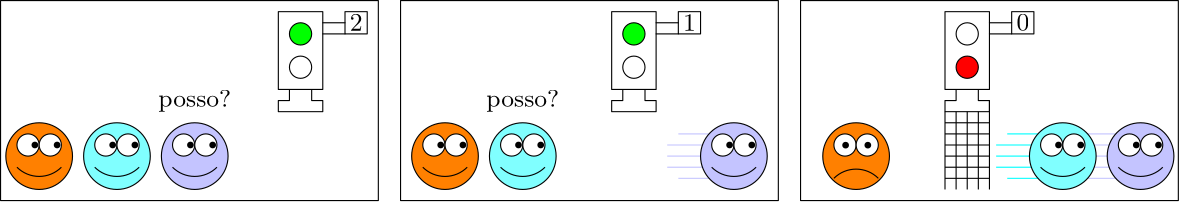 <?xml version="1.0"?>
<!DOCTYPE ipe SYSTEM "ipe.dtd">
<ipe version="70218" creator="Ipe 7.2.28">
<info created="D:20241101171227" modified="D:20241103131721"/>
<ipestyle name="basic">
<symbol name="arrow/arc(spx)">
<path stroke="sym-stroke" fill="sym-stroke" pen="sym-pen">
0 0 m
-1 0.333 l
-1 -0.333 l
h
</path>
</symbol>
<symbol name="arrow/farc(spx)">
<path stroke="sym-stroke" fill="white" pen="sym-pen">
0 0 m
-1 0.333 l
-1 -0.333 l
h
</path>
</symbol>
<symbol name="arrow/ptarc(spx)">
<path stroke="sym-stroke" fill="sym-stroke" pen="sym-pen">
0 0 m
-1 0.333 l
-0.8 0 l
-1 -0.333 l
h
</path>
</symbol>
<symbol name="arrow/fptarc(spx)">
<path stroke="sym-stroke" fill="white" pen="sym-pen">
0 0 m
-1 0.333 l
-0.8 0 l
-1 -0.333 l
h
</path>
</symbol>
<symbol name="mark/circle(sx)" transformations="translations">
<path fill="sym-stroke">
0.6 0 0 0.6 0 0 e
0.4 0 0 0.4 0 0 e
</path>
</symbol>
<symbol name="mark/disk(sx)" transformations="translations">
<path fill="sym-stroke">
0.6 0 0 0.6 0 0 e
</path>
</symbol>
<symbol name="mark/fdisk(sfx)" transformations="translations">
<group>
<path fill="sym-fill">
0.5 0 0 0.5 0 0 e
</path>
<path fill="sym-stroke" fillrule="eofill">
0.6 0 0 0.6 0 0 e
0.4 0 0 0.4 0 0 e
</path>
</group>
</symbol>
<symbol name="mark/box(sx)" transformations="translations">
<path fill="sym-stroke" fillrule="eofill">
-0.6 -0.6 m
0.6 -0.6 l
0.6 0.6 l
-0.6 0.6 l
h
-0.4 -0.4 m
0.4 -0.4 l
0.4 0.4 l
-0.4 0.4 l
h
</path>
</symbol>
<symbol name="mark/square(sx)" transformations="translations">
<path fill="sym-stroke">
-0.6 -0.6 m
0.6 -0.6 l
0.6 0.6 l
-0.6 0.6 l
h
</path>
</symbol>
<symbol name="mark/fsquare(sfx)" transformations="translations">
<group>
<path fill="sym-fill">
-0.5 -0.5 m
0.5 -0.5 l
0.5 0.5 l
-0.5 0.5 l
h
</path>
<path fill="sym-stroke" fillrule="eofill">
-0.6 -0.6 m
0.6 -0.6 l
0.6 0.6 l
-0.6 0.6 l
h
-0.4 -0.4 m
0.4 -0.4 l
0.4 0.4 l
-0.4 0.4 l
h
</path>
</group>
</symbol>
<symbol name="mark/cross(sx)" transformations="translations">
<group>
<path fill="sym-stroke">
-0.43 -0.57 m
0.57 0.43 l
0.43 0.57 l
-0.57 -0.43 l
h
</path>
<path fill="sym-stroke">
-0.43 0.57 m
0.57 -0.43 l
0.43 -0.57 l
-0.57 0.43 l
h
</path>
</group>
</symbol>
<symbol name="arrow/fnormal(spx)">
<path stroke="sym-stroke" fill="white" pen="sym-pen">
0 0 m
-1 0.333 l
-1 -0.333 l
h
</path>
</symbol>
<symbol name="arrow/pointed(spx)">
<path stroke="sym-stroke" fill="sym-stroke" pen="sym-pen">
0 0 m
-1 0.333 l
-0.8 0 l
-1 -0.333 l
h
</path>
</symbol>
<symbol name="arrow/fpointed(spx)">
<path stroke="sym-stroke" fill="white" pen="sym-pen">
0 0 m
-1 0.333 l
-0.8 0 l
-1 -0.333 l
h
</path>
</symbol>
<symbol name="arrow/linear(spx)">
<path stroke="sym-stroke" pen="sym-pen">
-1 0.333 m
0 0 l
-1 -0.333 l
</path>
</symbol>
<symbol name="arrow/fdouble(spx)">
<path stroke="sym-stroke" fill="white" pen="sym-pen">
0 0 m
-1 0.333 l
-1 -0.333 l
h
-1 0 m
-2 0.333 l
-2 -0.333 l
h
</path>
</symbol>
<symbol name="arrow/double(spx)">
<path stroke="sym-stroke" fill="sym-stroke" pen="sym-pen">
0 0 m
-1 0.333 l
-1 -0.333 l
h
-1 0 m
-2 0.333 l
-2 -0.333 l
h
</path>
</symbol>
<symbol name="arrow/mid-normal(spx)">
<path stroke="sym-stroke" fill="sym-stroke" pen="sym-pen">
0.5 0 m
-0.5 0.333 l
-0.5 -0.333 l
h
</path>
</symbol>
<symbol name="arrow/mid-fnormal(spx)">
<path stroke="sym-stroke" fill="white" pen="sym-pen">
0.5 0 m
-0.5 0.333 l
-0.5 -0.333 l
h
</path>
</symbol>
<symbol name="arrow/mid-pointed(spx)">
<path stroke="sym-stroke" fill="sym-stroke" pen="sym-pen">
0.5 0 m
-0.5 0.333 l
-0.3 0 l
-0.5 -0.333 l
h
</path>
</symbol>
<symbol name="arrow/mid-fpointed(spx)">
<path stroke="sym-stroke" fill="white" pen="sym-pen">
0.5 0 m
-0.5 0.333 l
-0.3 0 l
-0.5 -0.333 l
h
</path>
</symbol>
<symbol name="arrow/mid-double(spx)">
<path stroke="sym-stroke" fill="sym-stroke" pen="sym-pen">
1 0 m
0 0.333 l
0 -0.333 l
h
0 0 m
-1 0.333 l
-1 -0.333 l
h
</path>
</symbol>
<symbol name="arrow/mid-fdouble(spx)">
<path stroke="sym-stroke" fill="white" pen="sym-pen">
1 0 m
0 0.333 l
0 -0.333 l
h
0 0 m
-1 0.333 l
-1 -0.333 l
h
</path>
</symbol>
<anglesize name="22.5 deg" value="22.5"/>
<anglesize name="30 deg" value="30"/>
<anglesize name="45 deg" value="45"/>
<anglesize name="60 deg" value="60"/>
<anglesize name="90 deg" value="90"/>
<arrowsize name="large" value="10"/>
<arrowsize name="small" value="5"/>
<arrowsize name="tiny" value="3"/>
<color name="blue" value="0 0 1"/>
<color name="brown" value="0.647 0.165 0.165"/>
<color name="darkblue" value="0 0 0.545"/>
<color name="darkcyan" value="0 0.545 0.545"/>
<color name="darkgray" value="0.663"/>
<color name="darkgreen" value="0 0.392 0"/>
<color name="darkmagenta" value="0.545 0 0.545"/>
<color name="darkorange" value="1 0.549 0"/>
<color name="darkred" value="0.545 0 0"/>
<color name="gold" value="1 0.843 0"/>
<color name="gray" value="0.745"/>
<color name="green" value="0 1 0"/>
<color name="lightblue" value="0.678 0.847 0.902"/>
<color name="lightcyan" value="0.878 1 1"/>
<color name="lightgray" value="0.827"/>
<color name="lightgreen" value="0.565 0.933 0.565"/>
<color name="lightyellow" value="1 1 0.878"/>
<color name="navy" value="0 0 0.502"/>
<color name="orange" value="1 0.647 0"/>
<color name="pink" value="1 0.753 0.796"/>
<color name="purple" value="0.627 0.125 0.941"/>
<color name="red" value="1 0 0"/>
<color name="seagreen" value="0.18 0.545 0.341"/>
<color name="turquoise" value="0.251 0.878 0.816"/>
<color name="violet" value="0.933 0.51 0.933"/>
<color name="yellow" value="1 1 0"/>
<dashstyle name="dash dot dotted" value="[4 2 1 2 1 2] 0"/>
<dashstyle name="dash dotted" value="[4 2 1 2] 0"/>
<dashstyle name="dashed" value="[4] 0"/>
<dashstyle name="dotted" value="[1 3] 0"/>
<gridsize name="10 pts (~3.5 mm)" value="10"/>
<gridsize name="14 pts (~5 mm)" value="14"/>
<gridsize name="16 pts (~6 mm)" value="16"/>
<gridsize name="20 pts (~7 mm)" value="20"/>
<gridsize name="28 pts (~10 mm)" value="28"/>
<gridsize name="32 pts (~12 mm)" value="32"/>
<gridsize name="4 pts" value="4"/>
<gridsize name="56 pts (~20 mm)" value="56"/>
<gridsize name="8 pts (~3 mm)" value="8"/>
<opacity name="10%" value="0.1"/>
<opacity name="30%" value="0.3"/>
<opacity name="50%" value="0.5"/>
<opacity name="75%" value="0.75"/>
<pen name="fat" value="1.2"/>
<pen name="heavier" value="0.8"/>
<pen name="ultrafat" value="2"/>
<symbolsize name="large" value="5"/>
<symbolsize name="small" value="2"/>
<symbolsize name="tiny" value="1.1"/>
<textsize name="Huge" value="\Huge"/>
<textsize name="LARGE" value="\LARGE"/>
<textsize name="Large" value="\Large"/>
<textsize name="footnote" value="\footnotesize"/>
<textsize name="huge" value="\huge"/>
<textsize name="large" value="\large"/>
<textsize name="script" value="\scriptsize"/>
<textsize name="small" value="\small"/>
<textsize name="tiny" value="\tiny"/>
<textstyle name="center" begin="\begin{center}" end="\end{center}"/>
<textstyle name="item" begin="\begin{itemize}\item{}" end="\end{itemize}"/>
<textstyle name="itemize" begin="\begin{itemize}" end="\end{itemize}"/>
<tiling name="falling" angle="-60" step="4" width="1"/>
<tiling name="rising" angle="30" step="4" width="1"/>
</ipestyle>
<page>
<layer name="alpha"/>
<view layers="alpha" active="alpha"/>
<path layer="alpha" matrix="1 0 0 1 56 0" stroke="black" fill="0.502 1 1">
12 0 0 12 168 744 e
</path>
<path matrix="1 0 0 1 56 0" stroke="black">
176 740 m
11.3137 0 0 -11.3137 168 748 160 740 a
</path>
<path matrix="1 0 0 1 56 0" stroke="black" fill="white">
4 0 0 4 164 748 e
</path>
<path matrix="1 0 0 1 56 0" stroke="black" fill="white">
4 0 0 4 172 748 e
</path>
<use matrix="1 0 0 1 58.459 0" name="mark/disk(sx)" pos="164 748" size="small" stroke="black"/>
<use matrix="1 0 0 1 58.459 0" name="mark/disk(sx)" pos="172 748" size="small" stroke="black"/>
<path matrix="1 0 0 1 12 0" stroke="black" fill="0 1 0">
4 0 0 4 252 788 e
</path>
<path matrix="1 0 0 1 12 0" stroke="black">
4 0 0 4 252 776 e
</path>
<path matrix="1 0 0 1 12 0" stroke="black">
244 796 m
244 768 l
260 768 l
260 796 l
h
</path>
<path matrix="1 0 0 1 12 0" stroke="black">
248 768 m
248 764 l
244 764 l
244 760 l
260 760 l
260 764 l
256 764 l
256 768 l
</path>
<text matrix="1 0 0 1 12 0" transformations="translations" pos="272 792" stroke="black" type="label" width="4.608" height="5.778" depth="0" halign="center" valign="center" size="small">1</text>
<path matrix="1 0 0 1 12 0" stroke="black">
268 796 m
268 788 l
276 788 l
276 796 l
h
</path>
<path matrix="1 0 0 1 12 0" stroke="black">
268 792 m
268 792 l
260 792 l
260 792 l
h
</path>
<path matrix="1 0 0 1 12 0" stroke="black">
260 788 m
260 788 l
268 788 l
268 788 l
h
</path>
<text matrix="1 0 0 1 -48 -28" transformations="translations" pos="272 792" stroke="black" type="label" width="26.213" height="6.23" depth="1.74" halign="center" valign="center" size="small">posso?</text>
<path matrix="1 0 0 1 28 0" stroke="black" fill="1 0.502 0">
12 0 0 12 168 744 e
</path>
<path matrix="1 0 0 1 28 0" stroke="black">
176 740 m
11.3137 0 0 -11.3137 168 748 160 740 a
</path>
<path matrix="1 0 0 1 28 0" stroke="black" fill="white">
4 0 0 4 164 748 e
</path>
<path matrix="1 0 0 1 28 0" stroke="black" fill="white">
4 0 0 4 172 748 e
</path>
<use matrix="1 0 0 1 30.459 0" name="mark/disk(sx)" pos="164 748" size="small" stroke="black"/>
<use matrix="1 0 0 1 30.459 0" name="mark/disk(sx)" pos="172 748" size="small" stroke="black"/>
<path matrix="1 0 0 1 176 0" stroke="black" fill="1 0.502 0">
12 0 0 12 168 744 e
</path>
<path matrix="1 0 0 1 176 0" stroke="black" fill="white">
4 0 0 4 164 748 e
</path>
<path matrix="1 0 0 1 176 0" stroke="black" fill="white">
4 0 0 4 172 748 e
</path>
<use matrix="1 0 0 1 176.22 -0.0607075" name="mark/disk(sx)" pos="164 748" size="small" stroke="black"/>
<use matrix="1 0 0 1 176.22 -0.0607075" name="mark/disk(sx)" pos="172 748" size="small" stroke="black"/>
<path matrix="1 0 0 1 132 0" stroke="black">
4 0 0 4 252 788 e
</path>
<path matrix="1 0 0 1 132 0" stroke="black" fill="1 0 0">
4 0 0 4 252 776 e
</path>
<path matrix="1 0 0 1 132 0" stroke="black">
244 796 m
244 768 l
260 768 l
260 796 l
h
</path>
<path matrix="1 0 0 1 132 0" stroke="black">
248 768 m
248 764 l
244 764 l
244 760 l
260 760 l
260 764 l
256 764 l
256 768 l
</path>
<text matrix="1 0 0 1 132 0" transformations="translations" pos="272 792" stroke="black" type="label" width="4.608" height="5.778" depth="0" halign="center" valign="center" size="small">0</text>
<path matrix="1 0 0 1 132 0" stroke="black">
268 796 m
268 788 l
276 788 l
276 796 l
h
</path>
<path matrix="1 0 0 1 132 0" stroke="black">
268 792 m
268 792 l
260 792 l
260 792 l
h
</path>
<path matrix="1 0 0 1 132 0" stroke="black">
260 788 m
260 788 l
268 788 l
268 788 l
h
</path>
<path matrix="1 0 0 1 -72 0" stroke="black" fill="1 0 0">
448 760 m
448 732 l
</path>
<path matrix="1 0 0 1 -72 0" stroke="black" fill="1 0 0">
452 760 m
452 732 l
</path>
<path matrix="1 0 0 1 -72 0" stroke="black" fill="1 0 0">
456 760 m
456 732 l
</path>
<path matrix="1 0 0 1 -72 0" stroke="black" fill="1 0 0">
460 760 m
460 732 l
</path>
<path matrix="1 0 0 1 -72 0" stroke="black" fill="1 0 0">
464 764 m
464 732 l
</path>
<path matrix="1 0 0 1 -72 0" stroke="black" fill="1 0 0">
464 736 m
448 736 l
</path>
<path matrix="1 0 0 1 -72 0" stroke="black" fill="1 0 0">
448 740 m
464 740 l
</path>
<path matrix="1 0 0 1 -72 8" stroke="black" fill="1 0 0">
464 736 m
448 736 l
</path>
<path matrix="1 0 0 1 -72 8" stroke="black" fill="1 0 0">
448 740 m
464 740 l
</path>
<path matrix="1 0 0 1 -72 16" stroke="black" fill="1 0 0">
464 736 m
448 736 l
</path>
<path matrix="1 0 0 1 -72 16" stroke="black" fill="1 0 0">
448 740 m
464 740 l
</path>
<path matrix="1 0 0 1 -72 -4" stroke="black" opacity="50%" stroke-opacity="opaque">
408 740 m
11.3137 0 0 -11.3137 416 732 424 740 a
</path>
<path matrix="1 0 0 1 36 0" stroke="black" opacity="50%" stroke-opacity="opaque">
144 728 m
144 800 l
280 800 l
280 728 l
h
</path>
<path matrix="1 0 0 1 180 0" stroke="black" opacity="50%" stroke-opacity="opaque">
144 728 m
144 800 l
280 800 l
280 728 l
h
</path>
<path matrix="1 0 0 1 -62.0978 0" stroke="black" fill="0.769 0.769 1">
12 0 0 12 168 744 e
</path>
<path matrix="1 0 0 1 -62.0978 0" stroke="black">
176 740 m
11.3137 0 0 -11.3137 168 748 160 740 a
</path>
<path matrix="1 0 0 1 -62.0978 0" stroke="black" fill="white">
4 0 0 4 164 748 e
</path>
<path matrix="1 0 0 1 -62.0978 0" stroke="black" fill="white">
4 0 0 4 172 748 e
</path>
<use matrix="1 0 0 1 -59.6388 0" name="mark/disk(sx)" pos="164 748" size="small" stroke="black"/>
<use matrix="1 0 0 1 -59.6388 0" name="mark/disk(sx)" pos="172 748" size="small" stroke="black"/>
<path matrix="1 0 0 1 -108 0" stroke="black" fill="0 1 0">
4 0 0 4 252 788 e
</path>
<path matrix="1 0 0 1 -108 0" stroke="black">
4 0 0 4 252 776 e
</path>
<path matrix="1 0 0 1 -108 0" stroke="black">
244 796 m
244 768 l
260 768 l
260 796 l
h
</path>
<path matrix="1 0 0 1 -108 0" stroke="black">
248 768 m
248 764 l
244 764 l
244 760 l
260 760 l
260 764 l
256 764 l
256 768 l
</path>
<text matrix="1 0 0 1 -108 0" transformations="translations" pos="272 792" stroke="black" type="label" width="4.608" height="5.778" depth="0" halign="center" valign="center" size="small">2</text>
<path matrix="1 0 0 1 -108 0" stroke="black">
268 796 m
268 788 l
276 788 l
276 796 l
h
</path>
<path matrix="1 0 0 1 -108 0" stroke="black">
268 792 m
268 792 l
260 792 l
260 792 l
h
</path>
<path matrix="1 0 0 1 -108 0" stroke="black">
260 788 m
260 788 l
268 788 l
268 788 l
h
</path>
<text matrix="1 0 0 1 -166.098 -28" transformations="translations" pos="272 792" stroke="black" type="label" width="26.213" height="6.23" depth="1.74" halign="center" valign="center" size="small">posso?</text>
<path matrix="1 0 0 1 -90.0978 0" stroke="black" fill="0.502 1 1">
12 0 0 12 168 744 e
</path>
<path matrix="1 0 0 1 -90.0978 0" stroke="black">
176 740 m
11.3137 0 0 -11.3137 168 748 160 740 a
</path>
<path matrix="1 0 0 1 -90.0978 0" stroke="black" fill="white">
4 0 0 4 164 748 e
</path>
<path matrix="1 0 0 1 -90.0978 0" stroke="black" fill="white">
4 0 0 4 172 748 e
</path>
<use matrix="1 0 0 1 -87.6388 0" name="mark/disk(sx)" pos="164 748" size="small" stroke="black"/>
<use matrix="1 0 0 1 -87.6388 0" name="mark/disk(sx)" pos="172 748" size="small" stroke="black"/>
<path matrix="1 0 0 1 -118.098 0" stroke="black" fill="1 0.502 0">
12 0 0 12 168 744 e
</path>
<path matrix="1 0 0 1 -118.098 0" stroke="black">
176 740 m
11.3137 0 0 -11.3137 168 748 160 740 a
</path>
<path matrix="1 0 0 1 -118.098 0" stroke="black" fill="white">
4 0 0 4 164 748 e
</path>
<path matrix="1 0 0 1 -118.098 0" stroke="black" fill="white">
4 0 0 4 172 748 e
</path>
<use matrix="1 0 0 1 -115.639 0" name="mark/disk(sx)" pos="164 748" size="small" stroke="black"/>
<use matrix="1 0 0 1 -115.639 0" name="mark/disk(sx)" pos="172 748" size="small" stroke="black"/>
<path matrix="1 0 0 1 -108 0" stroke="black" opacity="50%" stroke-opacity="opaque">
144 728 m
144 800 l
280 800 l
280 728 l
h
</path>
<path matrix="1 0 0 1 18.4027 0" stroke="0.769 0.769 1" opacity="50%" stroke-opacity="opaque">
428 752 m
408 752 l
</path>
<path matrix="1 0 0 1 14.4027 0" stroke="0.769 0.769 1" opacity="50%" stroke-opacity="opaque">
428 748 m
408 748 l
</path>
<path matrix="1 0 0 1 14.4027 0" stroke="0.769 0.769 1" opacity="50%" stroke-opacity="opaque">
424 744 m
408 744 l
</path>
<path matrix="1 0 0 1 14.4027 0" stroke="0.769 0.769 1" opacity="50%" stroke-opacity="opaque">
424 740 m
408 740 l
</path>
<path matrix="1 0 0 1 14.4027 0" stroke="0.769 0.769 1" opacity="50%" stroke-opacity="opaque">
428 736 m
412 736 l
</path>
<path matrix="1 0 0 1 278.403 0" stroke="black" fill="0.769 0.769 1">
12 0 0 12 168 744 e
</path>
<path matrix="1 0 0 1 278.403 0" stroke="black">
176 740 m
11.3137 0 0 -11.3137 168 748 160 740 a
</path>
<path matrix="1 0 0 1 278.403 0" stroke="black" fill="white">
4 0 0 4 164 748 e
</path>
<path matrix="1 0 0 1 278.403 0" stroke="black" fill="white">
4 0 0 4 172 748 e
</path>
<use matrix="1 0 0 1 280.862 0" name="mark/disk(sx)" pos="164 748" size="small" stroke="black"/>
<use matrix="1 0 0 1 280.862 0" name="mark/disk(sx)" pos="172 748" size="small" stroke="black"/>
<path matrix="1 0 0 1 -9.59733 0" stroke="0 1 1" opacity="50%" stroke-opacity="opaque">
428 752 m
408 752 l
</path>
<path matrix="1 0 0 1 -13.5973 0" stroke="0 1 1" opacity="50%" stroke-opacity="opaque">
428 748 m
408 748 l
</path>
<path matrix="1 0 0 1 -13.5973 0" stroke="0 1 1" opacity="50%" stroke-opacity="opaque">
424 744 m
408 744 l
</path>
<path matrix="1 0 0 1 -13.5973 0" stroke="0 1 1" opacity="50%" stroke-opacity="opaque">
424 740 m
408 740 l
</path>
<path matrix="1 0 0 1 -13.5973 0" stroke="0 1 1" opacity="50%" stroke-opacity="opaque">
428 736 m
412 736 l
</path>
<path matrix="1 0 0 1 250.403 0" stroke="black" fill="0.502 1 1">
12 0 0 12 168 744 e
</path>
<path matrix="1 0 0 1 250.403 0" stroke="black">
176 740 m
11.3137 0 0 -11.3137 168 748 160 740 a
</path>
<path matrix="1 0 0 1 250.403 0" stroke="black" fill="white">
4 0 0 4 164 748 e
</path>
<path matrix="1 0 0 1 250.403 0" stroke="black" fill="white">
4 0 0 4 172 748 e
</path>
<use matrix="1 0 0 1 252.862 0" name="mark/disk(sx)" pos="164 748" size="small" stroke="black"/>
<use matrix="1 0 0 1 252.862 0" name="mark/disk(sx)" pos="172 748" size="small" stroke="black"/>
<path matrix="1 0 0 1 -128 0" stroke="0.769 0.769 1" opacity="50%" stroke-opacity="opaque">
428 752 m
408 752 l
</path>
<path matrix="1 0 0 1 -132 0" stroke="0.769 0.769 1" opacity="50%" stroke-opacity="opaque">
428 748 m
408 748 l
</path>
<path matrix="1 0 0 1 -132 0" stroke="0.769 0.769 1" opacity="50%" stroke-opacity="opaque">
424 744 m
408 744 l
</path>
<path matrix="1 0 0 1 -132 0" stroke="0.769 0.769 1" opacity="50%" stroke-opacity="opaque">
424 740 m
408 740 l
</path>
<path matrix="1 0 0 1 -132 0" stroke="0.769 0.769 1" opacity="50%" stroke-opacity="opaque">
428 736 m
412 736 l
</path>
<path matrix="1 0 0 1 132 0" stroke="black" fill="0.769 0.769 1">
12 0 0 12 168 744 e
</path>
<path matrix="1 0 0 1 132 0" stroke="black">
176 740 m
11.3137 0 0 -11.3137 168 748 160 740 a
</path>
<path matrix="1 0 0 1 132 0" stroke="black" fill="white">
4 0 0 4 164 748 e
</path>
<path matrix="1 0 0 1 132 0" stroke="black" fill="white">
4 0 0 4 172 748 e
</path>
<use matrix="1 0 0 1 134.459 0" name="mark/disk(sx)" pos="164 748" size="small" stroke="black"/>
<use matrix="1 0 0 1 134.459 0" name="mark/disk(sx)" pos="172 748" size="small" stroke="black"/>
</page>
</ipe>
